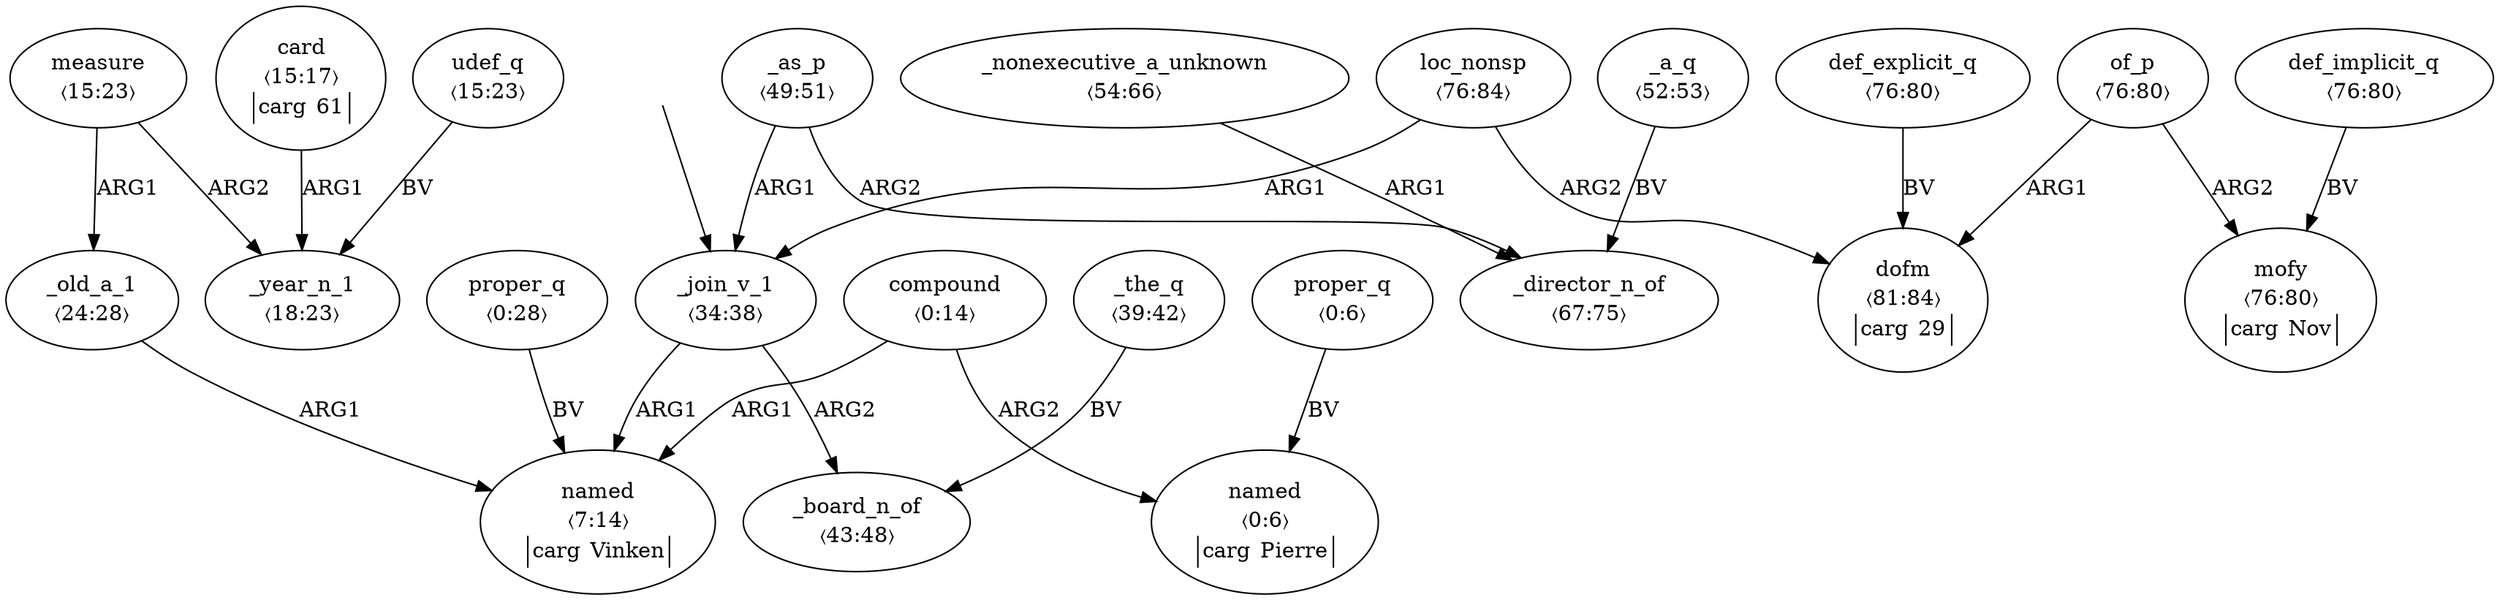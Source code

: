 digraph "20001001" {
  top [ style=invis ];
  top -> 10;
  0 [ label=<<table align="center" border="0" cellspacing="0"><tr><td colspan="2">proper_q</td></tr><tr><td colspan="2">〈0:28〉</td></tr></table>> ];
  1 [ label=<<table align="center" border="0" cellspacing="0"><tr><td colspan="2">compound</td></tr><tr><td colspan="2">〈0:14〉</td></tr></table>> ];
  2 [ label=<<table align="center" border="0" cellspacing="0"><tr><td colspan="2">proper_q</td></tr><tr><td colspan="2">〈0:6〉</td></tr></table>> ];
  3 [ label=<<table align="center" border="0" cellspacing="0"><tr><td colspan="2">named</td></tr><tr><td colspan="2">〈0:6〉</td></tr><tr><td sides="l" border="1" align="left">carg</td><td sides="r" border="1" align="left">Pierre</td></tr></table>> ];
  4 [ label=<<table align="center" border="0" cellspacing="0"><tr><td colspan="2">named</td></tr><tr><td colspan="2">〈7:14〉</td></tr><tr><td sides="l" border="1" align="left">carg</td><td sides="r" border="1" align="left">Vinken</td></tr></table>> ];
  5 [ label=<<table align="center" border="0" cellspacing="0"><tr><td colspan="2">measure</td></tr><tr><td colspan="2">〈15:23〉</td></tr></table>> ];
  6 [ label=<<table align="center" border="0" cellspacing="0"><tr><td colspan="2">udef_q</td></tr><tr><td colspan="2">〈15:23〉</td></tr></table>> ];
  7 [ label=<<table align="center" border="0" cellspacing="0"><tr><td colspan="2">card</td></tr><tr><td colspan="2">〈15:17〉</td></tr><tr><td sides="l" border="1" align="left">carg</td><td sides="r" border="1" align="left">61</td></tr></table>> ];
  8 [ label=<<table align="center" border="0" cellspacing="0"><tr><td colspan="2">_year_n_1</td></tr><tr><td colspan="2">〈18:23〉</td></tr></table>> ];
  9 [ label=<<table align="center" border="0" cellspacing="0"><tr><td colspan="2">_old_a_1</td></tr><tr><td colspan="2">〈24:28〉</td></tr></table>> ];
  10 [ label=<<table align="center" border="0" cellspacing="0"><tr><td colspan="2">_join_v_1</td></tr><tr><td colspan="2">〈34:38〉</td></tr></table>> ];
  11 [ label=<<table align="center" border="0" cellspacing="0"><tr><td colspan="2">_the_q</td></tr><tr><td colspan="2">〈39:42〉</td></tr></table>> ];
  12 [ label=<<table align="center" border="0" cellspacing="0"><tr><td colspan="2">_board_n_of</td></tr><tr><td colspan="2">〈43:48〉</td></tr></table>> ];
  13 [ label=<<table align="center" border="0" cellspacing="0"><tr><td colspan="2">_as_p</td></tr><tr><td colspan="2">〈49:51〉</td></tr></table>> ];
  14 [ label=<<table align="center" border="0" cellspacing="0"><tr><td colspan="2">_a_q</td></tr><tr><td colspan="2">〈52:53〉</td></tr></table>> ];
  15 [ label=<<table align="center" border="0" cellspacing="0"><tr><td colspan="2">_nonexecutive_a_unknown</td></tr><tr><td colspan="2">〈54:66〉</td></tr></table>> ];
  16 [ label=<<table align="center" border="0" cellspacing="0"><tr><td colspan="2">_director_n_of</td></tr><tr><td colspan="2">〈67:75〉</td></tr></table>> ];
  17 [ label=<<table align="center" border="0" cellspacing="0"><tr><td colspan="2">loc_nonsp</td></tr><tr><td colspan="2">〈76:84〉</td></tr></table>> ];
  18 [ label=<<table align="center" border="0" cellspacing="0"><tr><td colspan="2">mofy</td></tr><tr><td colspan="2">〈76:80〉</td></tr><tr><td sides="l" border="1" align="left">carg</td><td sides="r" border="1" align="left">Nov</td></tr></table>> ];
  19 [ label=<<table align="center" border="0" cellspacing="0"><tr><td colspan="2">def_explicit_q</td></tr><tr><td colspan="2">〈76:80〉</td></tr></table>> ];
  20 [ label=<<table align="center" border="0" cellspacing="0"><tr><td colspan="2">of_p</td></tr><tr><td colspan="2">〈76:80〉</td></tr></table>> ];
  21 [ label=<<table align="center" border="0" cellspacing="0"><tr><td colspan="2">def_implicit_q</td></tr><tr><td colspan="2">〈76:80〉</td></tr></table>> ];
  22 [ label=<<table align="center" border="0" cellspacing="0"><tr><td colspan="2">dofm</td></tr><tr><td colspan="2">〈81:84〉</td></tr><tr><td sides="l" border="1" align="left">carg</td><td sides="r" border="1" align="left">29</td></tr></table>> ];
  1 -> 4 [ label="ARG1" ];
  13 -> 16 [ label="ARG2" ];
  10 -> 12 [ label="ARG2" ];
  15 -> 16 [ label="ARG1" ];
  10 -> 4 [ label="ARG1" ];
  19 -> 22 [ label="BV" ];
  0 -> 4 [ label="BV" ];
  6 -> 8 [ label="BV" ];
  17 -> 10 [ label="ARG1" ];
  11 -> 12 [ label="BV" ];
  2 -> 3 [ label="BV" ];
  7 -> 8 [ label="ARG1" ];
  9 -> 4 [ label="ARG1" ];
  14 -> 16 [ label="BV" ];
  13 -> 10 [ label="ARG1" ];
  1 -> 3 [ label="ARG2" ];
  17 -> 22 [ label="ARG2" ];
  5 -> 8 [ label="ARG2" ];
  20 -> 18 [ label="ARG2" ];
  20 -> 22 [ label="ARG1" ];
  21 -> 18 [ label="BV" ];
  5 -> 9 [ label="ARG1" ];
}

